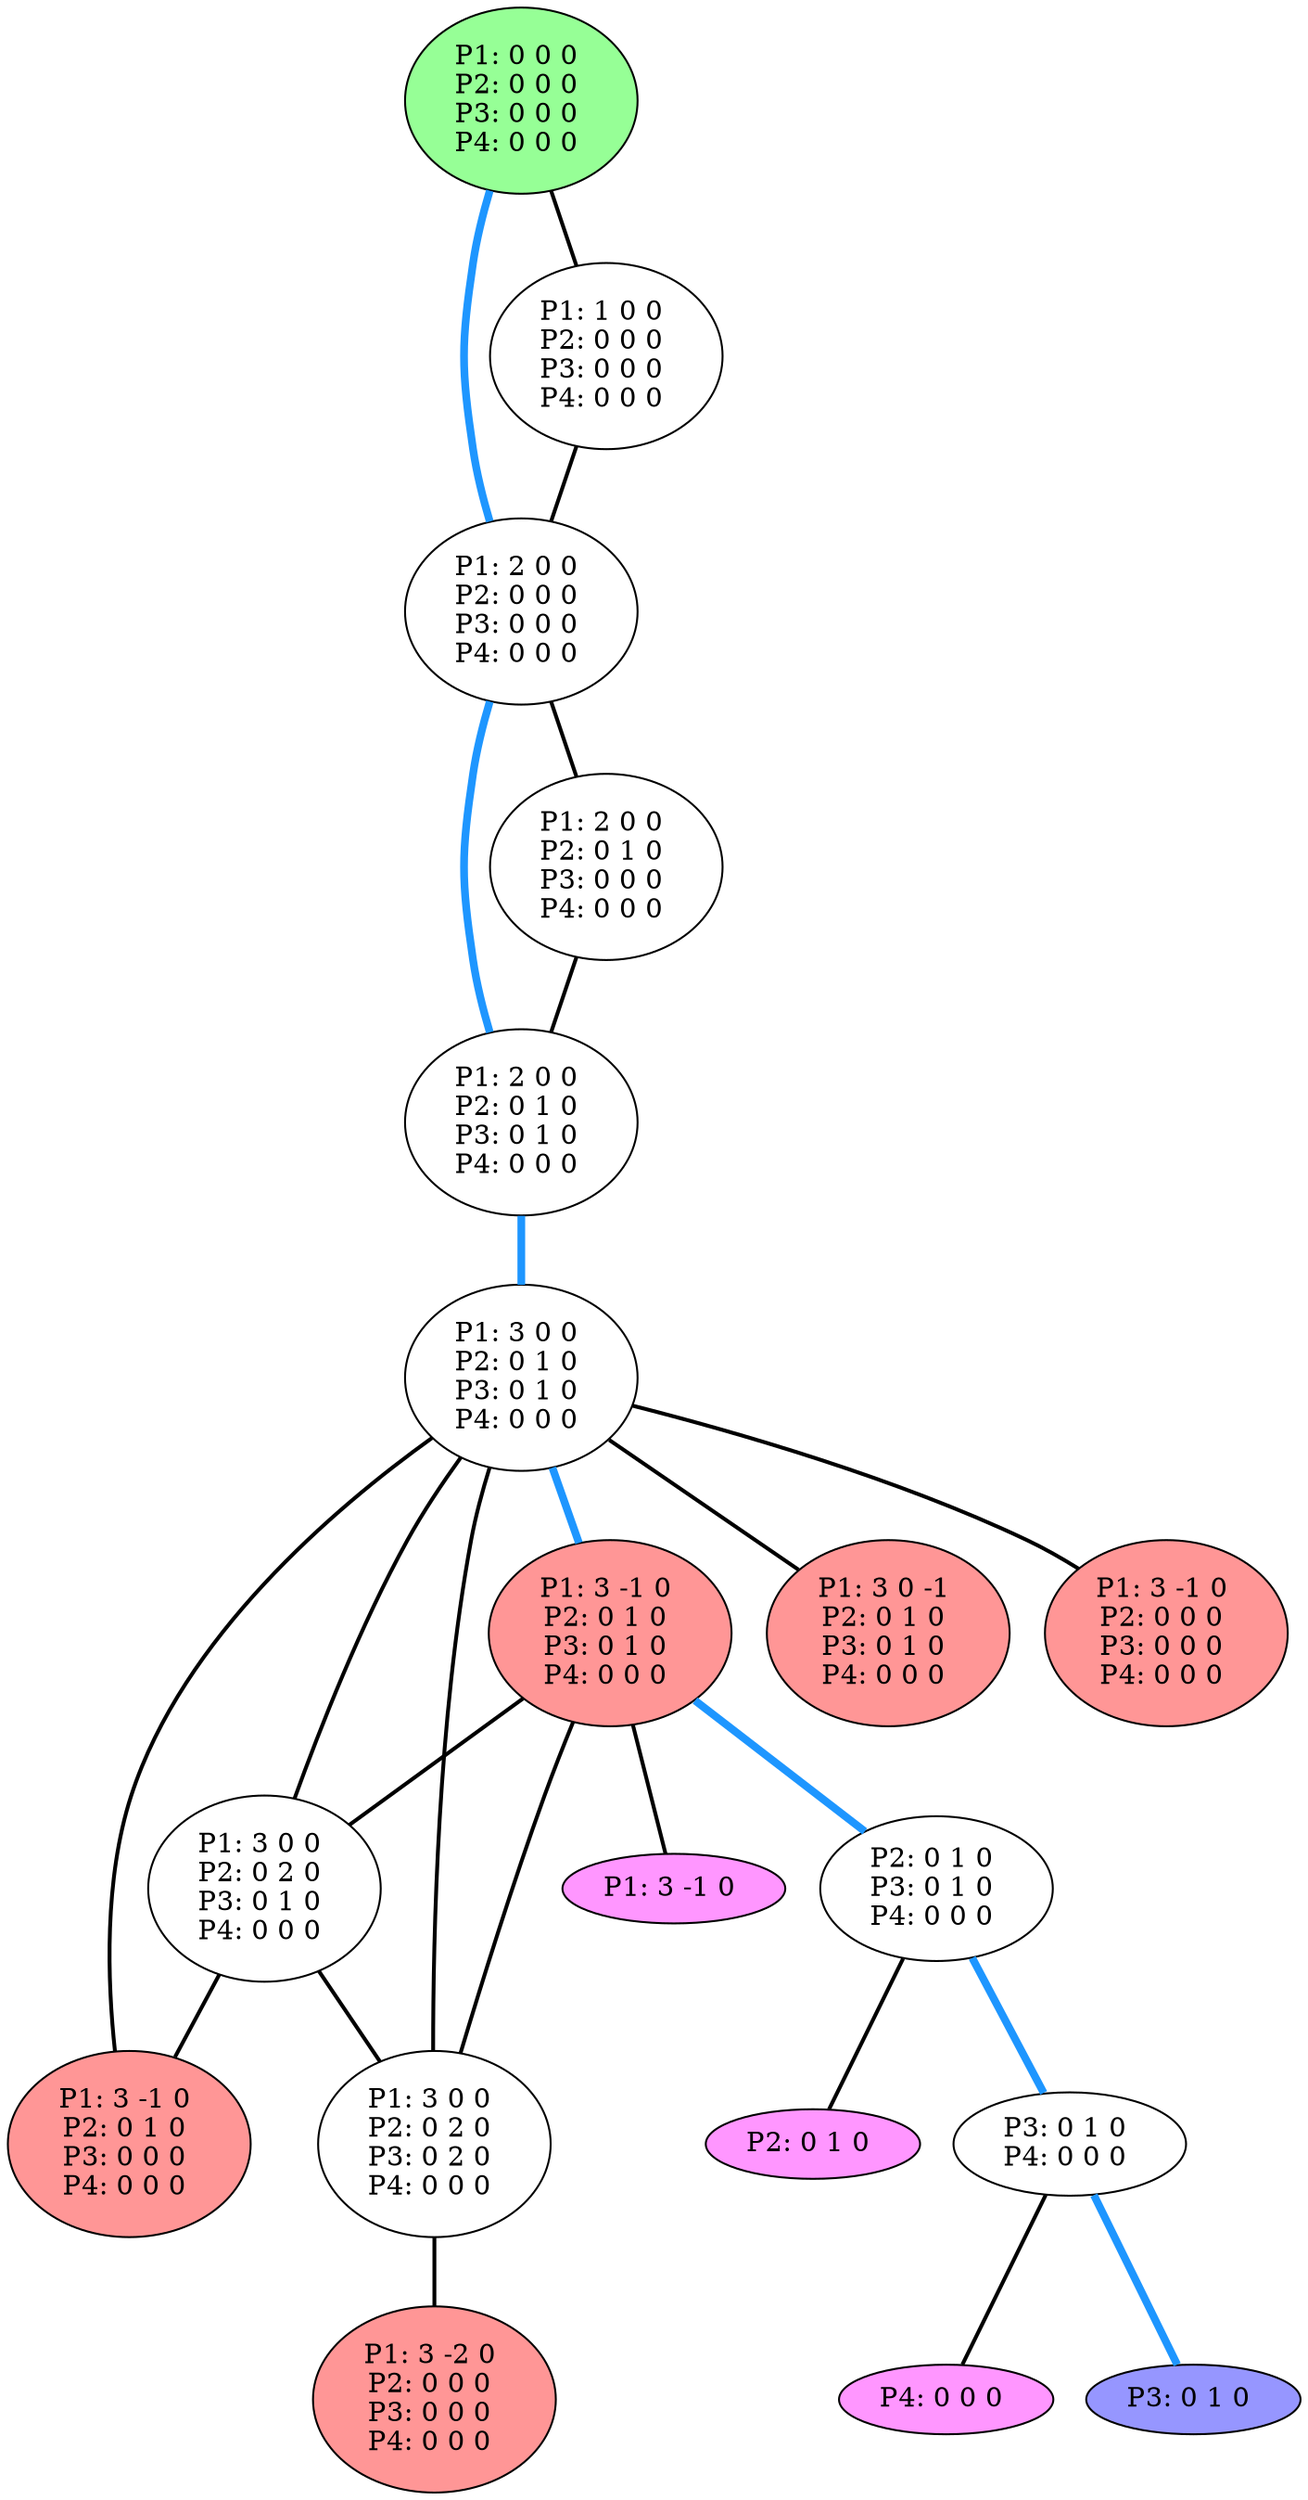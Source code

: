 graph G {
color = "black"
0 [label = "P1: 0 0 0 
P2: 0 0 0 
P3: 0 0 0 
P4: 0 0 0 
",  style="filled", fillcolor = "#96FF96"];
1 [label = "P1: 1 0 0 
P2: 0 0 0 
P3: 0 0 0 
P4: 0 0 0 
"];
2 [label = "P1: 2 0 0 
P2: 0 0 0 
P3: 0 0 0 
P4: 0 0 0 
"];
3 [label = "P1: 2 0 0 
P2: 0 1 0 
P3: 0 0 0 
P4: 0 0 0 
"];
4 [label = "P1: 2 0 0 
P2: 0 1 0 
P3: 0 1 0 
P4: 0 0 0 
"];
5 [label = "P1: 3 0 0 
P2: 0 1 0 
P3: 0 1 0 
P4: 0 0 0 
"];
6 [label = "P1: 3 -1 0 
P2: 0 1 0 
P3: 0 1 0 
P4: 0 0 0 
",  style="filled", fillcolor = "#FF9696"];
7 [label = "P1: 3 0 -1 
P2: 0 1 0 
P3: 0 1 0 
P4: 0 0 0 
",  style="filled", fillcolor = "#FF9696"];
8 [label = "P1: 3 0 0 
P2: 0 2 0 
P3: 0 1 0 
P4: 0 0 0 
"];
9 [label = "P1: 3 -1 0 
P2: 0 1 0 
P3: 0 0 0 
P4: 0 0 0 
",  style="filled", fillcolor = "#FF9696"];
10 [label = "P1: 3 0 0 
P2: 0 2 0 
P3: 0 2 0 
P4: 0 0 0 
"];
11 [label = "P1: 3 -1 0 
P2: 0 0 0 
P3: 0 0 0 
P4: 0 0 0 
",  style="filled", fillcolor = "#FF9696"];
12 [label = "P1: 3 -2 0 
P2: 0 0 0 
P3: 0 0 0 
P4: 0 0 0 
",  style="filled", fillcolor = "#FF9696"];
13 [label = "P1: 3 -1 0 
",  style="filled", fillcolor = "#FF96FF"];
14 [label = "P2: 0 1 0 
P3: 0 1 0 
P4: 0 0 0 
"];
15 [label = "P2: 0 1 0 
",  style="filled", fillcolor = "#FF96FF"];
16 [label = "P3: 0 1 0 
P4: 0 0 0 
"];
17 [label = "P3: 0 1 0 
", style="filled", fillcolor = "#9696FF"];
18 [label = "P4: 0 0 0 
",  style="filled", fillcolor = "#FF96FF"];
edge [style=bold];
0 -- 1 [color=black];
0 -- 2 [color="#1E96FF", penwidth=4.0];

1 -- 2 [color=black];

2 -- 3 [color=black];
2 -- 4 [color="#1E96FF", penwidth=4.0];

3 -- 4 [color=black];

4 -- 5 [color="#1E96FF", penwidth=4.0];

5 -- 6 [color="#1E96FF", penwidth=4.0];
5 -- 7 [color=black];
5 -- 8 [color=black];
5 -- 9 [color=black];
5 -- 10 [color=black];
5 -- 11 [color=black];

6 -- 8 [color=black];
6 -- 10 [color=black];
6 -- 14 [color="#1E96FF", penwidth=4.0];
6 -- 13 [color=black];


8 -- 10 [color=black];
8 -- 9 [color=black];


10 -- 12 [color=black];



14 -- 16 [color="#1E96FF", penwidth=4.0];
14 -- 15 [color=black];

16 -- 18 [color=black];
16 -- 17 [color="#1E96FF", penwidth=4.0];

}
